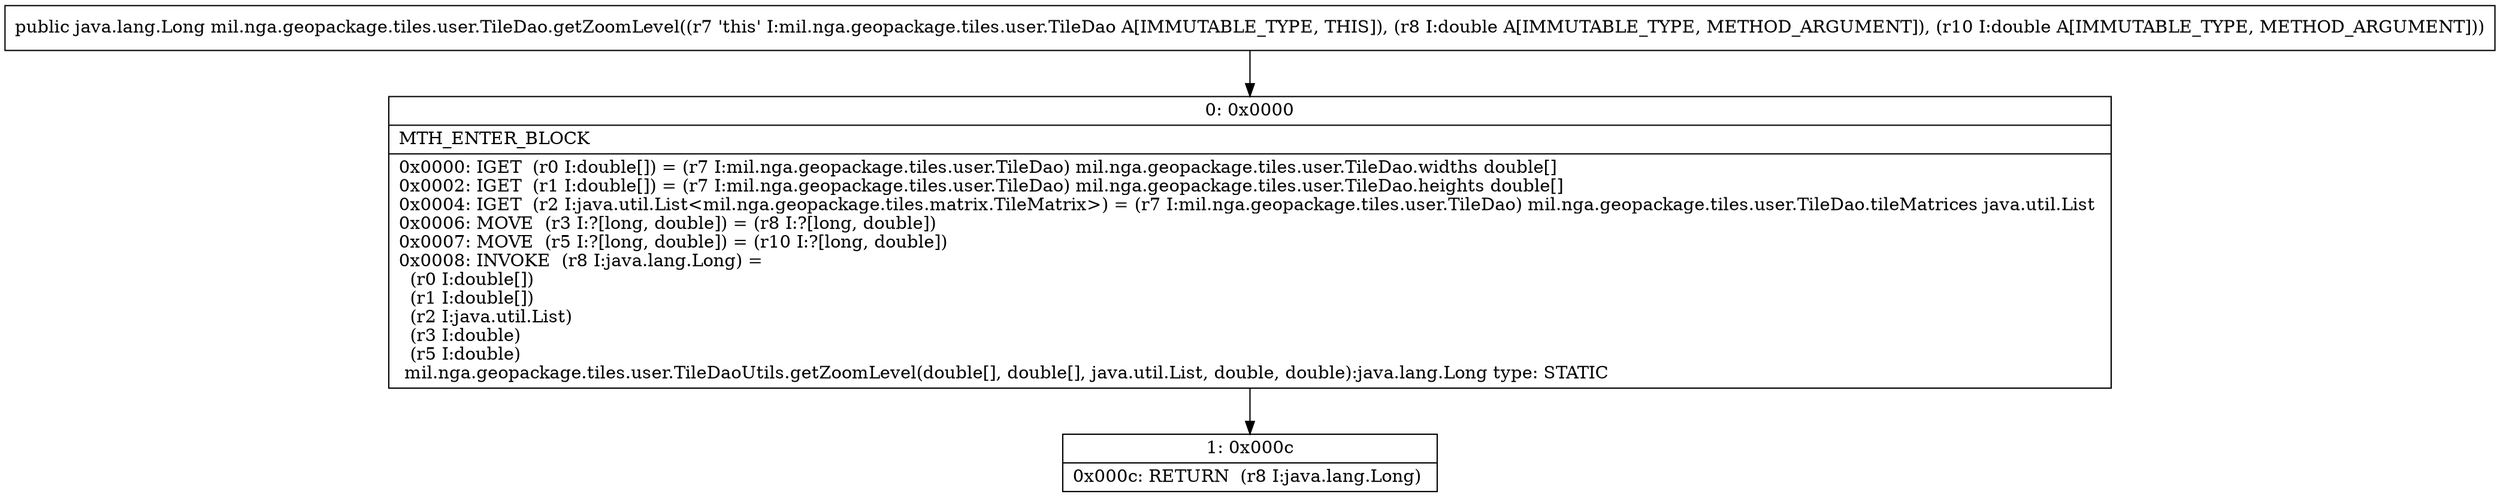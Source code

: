 digraph "CFG formil.nga.geopackage.tiles.user.TileDao.getZoomLevel(DD)Ljava\/lang\/Long;" {
Node_0 [shape=record,label="{0\:\ 0x0000|MTH_ENTER_BLOCK\l|0x0000: IGET  (r0 I:double[]) = (r7 I:mil.nga.geopackage.tiles.user.TileDao) mil.nga.geopackage.tiles.user.TileDao.widths double[] \l0x0002: IGET  (r1 I:double[]) = (r7 I:mil.nga.geopackage.tiles.user.TileDao) mil.nga.geopackage.tiles.user.TileDao.heights double[] \l0x0004: IGET  (r2 I:java.util.List\<mil.nga.geopackage.tiles.matrix.TileMatrix\>) = (r7 I:mil.nga.geopackage.tiles.user.TileDao) mil.nga.geopackage.tiles.user.TileDao.tileMatrices java.util.List \l0x0006: MOVE  (r3 I:?[long, double]) = (r8 I:?[long, double]) \l0x0007: MOVE  (r5 I:?[long, double]) = (r10 I:?[long, double]) \l0x0008: INVOKE  (r8 I:java.lang.Long) = \l  (r0 I:double[])\l  (r1 I:double[])\l  (r2 I:java.util.List)\l  (r3 I:double)\l  (r5 I:double)\l mil.nga.geopackage.tiles.user.TileDaoUtils.getZoomLevel(double[], double[], java.util.List, double, double):java.lang.Long type: STATIC \l}"];
Node_1 [shape=record,label="{1\:\ 0x000c|0x000c: RETURN  (r8 I:java.lang.Long) \l}"];
MethodNode[shape=record,label="{public java.lang.Long mil.nga.geopackage.tiles.user.TileDao.getZoomLevel((r7 'this' I:mil.nga.geopackage.tiles.user.TileDao A[IMMUTABLE_TYPE, THIS]), (r8 I:double A[IMMUTABLE_TYPE, METHOD_ARGUMENT]), (r10 I:double A[IMMUTABLE_TYPE, METHOD_ARGUMENT])) }"];
MethodNode -> Node_0;
Node_0 -> Node_1;
}


